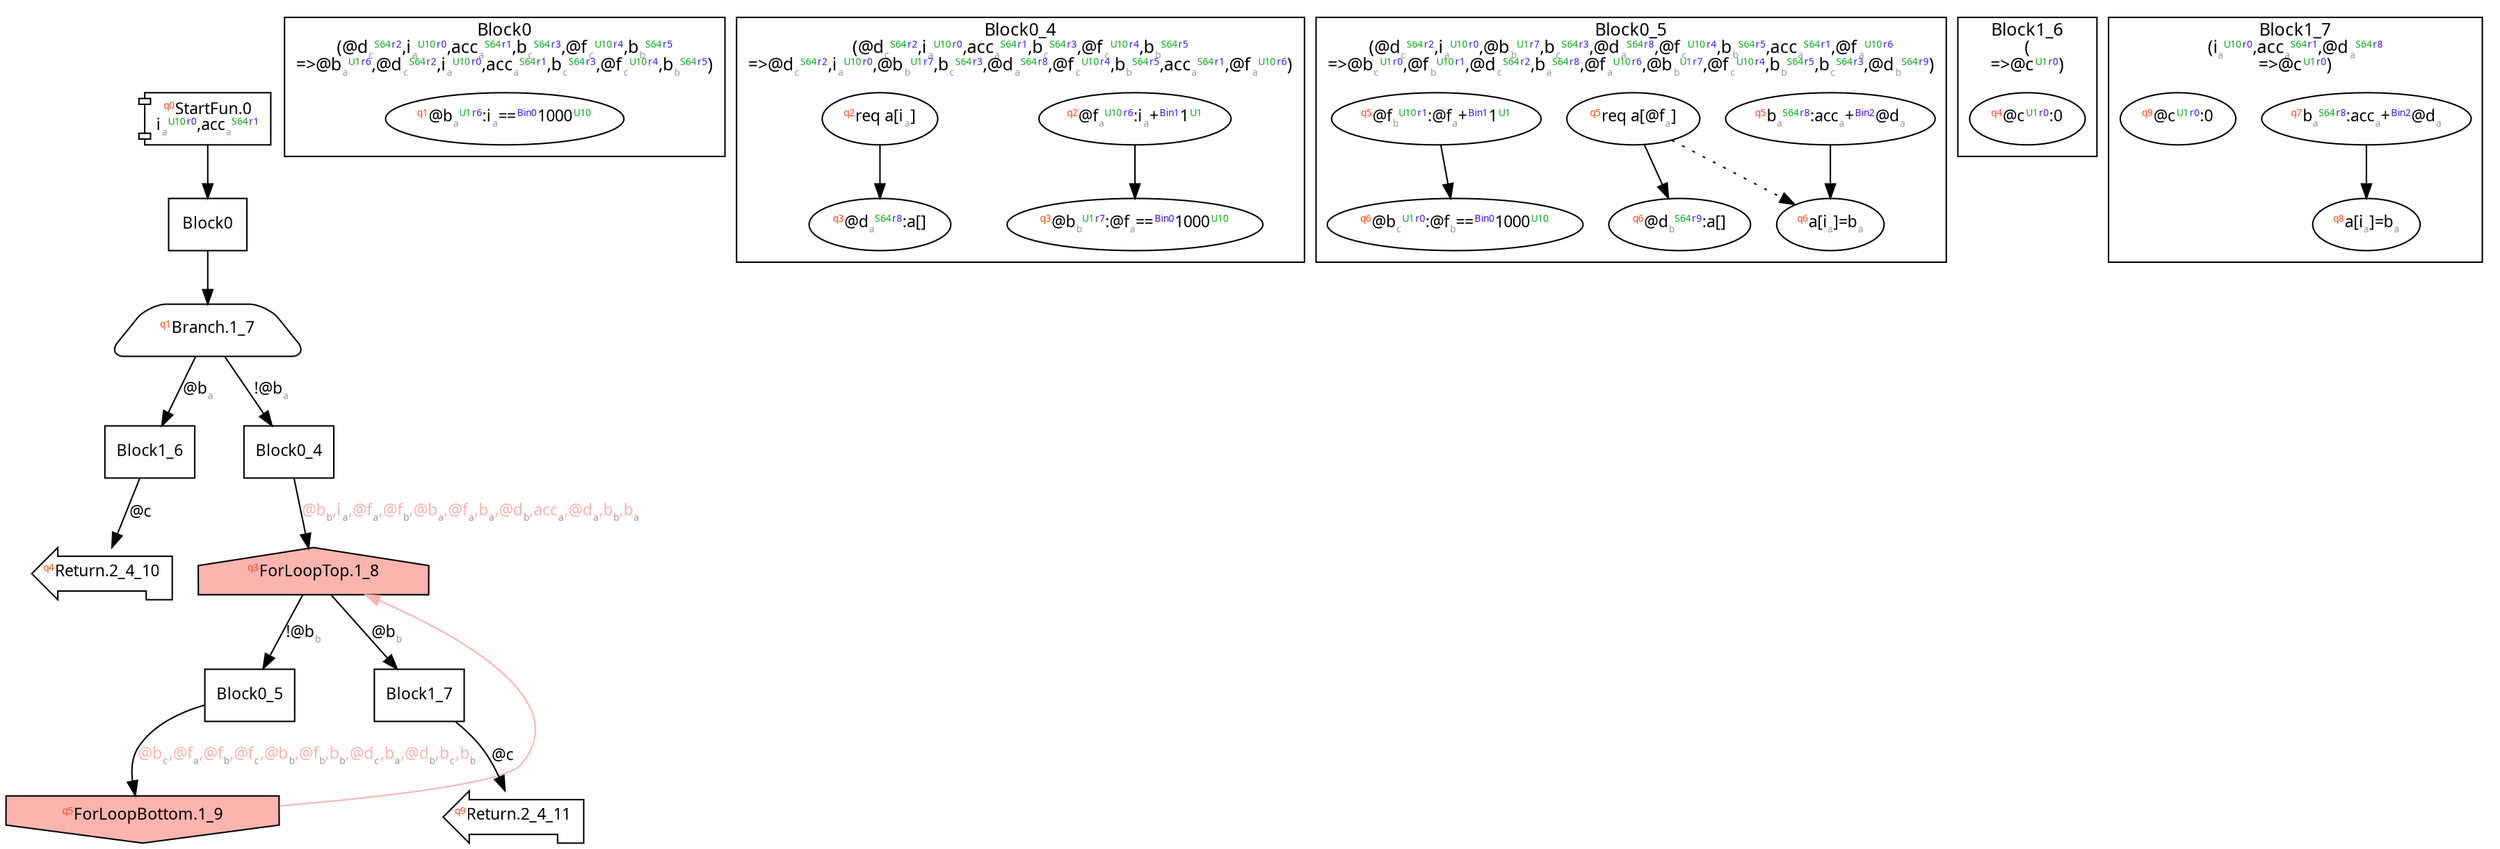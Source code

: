 digraph Program_ {
  graph [fontname = "Monaco", fontsize = 12, ranksep = 0.5];
  node [shape = box, fontname = "Monaco", fontsize = 11; colorscheme = pastel19];
  edge [fontname = "Monaco", fontsize = 11; colorscheme = pastel19];
  Jump0[label = <<font color="#ff4411" point-size="8"><sup>q0</sup></font>StartFun.0<br/>i<font color="#999999" point-size="8"><sub>a</sub></font><font color="#00aa11" point-size="8"><sup>U10</sup></font><font color="#3311ff" point-size="8"><sup>r0</sup></font>,acc<font color="#999999" point-size="8"><sub>a</sub></font><font color="#00aa11" point-size="8"><sup>S64</sup></font><font color="#3311ff" point-size="8"><sup>r1</sup></font>>; shape = component];
  Jump0 -> Block0;
  Jump1_7[
    label = <<font color="#ff4411" point-size="8"><sup>q1</sup></font>Branch.1_7>;
    shape = trapezium; style = rounded;
  ];
  Block0 -> Jump1_7;
  Jump1_7 -> Block1_6 [label=<@b<font color="#999999" point-size="8"><sub>a</sub></font>>];
  Jump1_7 -> Block0_4 [label=<!@b<font color="#999999" point-size="8"><sub>a</sub></font>>];
  Jump1_8[
    label = <<font color="#ff4411" point-size="8"><sup>q3</sup></font>ForLoopTop.1_8>;
    shape = house; style = filled;
    fillcolor = 1;
  ];
  Block0_4 -> Jump1_8 [label=<@b<font color="#999999" point-size="8"><sub>b</sub></font>,i<font color="#999999" point-size="8"><sub>a</sub></font>,@f<font color="#999999" point-size="8"><sub>a</sub></font>,@f<font color="#999999" point-size="8"><sub>b</sub></font>,@b<font color="#999999" point-size="8"><sub>a</sub></font>,@f<font color="#999999" point-size="8"><sub>a</sub></font>,b<font color="#999999" point-size="8"><sub>a</sub></font>,@d<font color="#999999" point-size="8"><sub>b</sub></font>,acc<font color="#999999" point-size="8"><sub>a</sub></font>,@d<font color="#999999" point-size="8"><sub>a</sub></font>,b<font color="#999999" point-size="8"><sub>b</sub></font>,b<font color="#999999" point-size="8"><sub>a</sub></font>>; fontcolor=1];
  Jump1_8 -> Block0_5 [label = <!@b<font color="#999999" point-size="8"><sub>b</sub></font>>];
  Jump1_9 -> Jump1_8 [constraint = false; color = 1];
  Jump1_8 -> Block1_7 [label = <@b<font color="#999999" point-size="8"><sub>b</sub></font>>];
  Jump1_9[
    label = <<font color="#ff4411" point-size="8"><sup>q5</sup></font>ForLoopBottom.1_9>
    shape = invhouse; style = filled;
    fillcolor = 1;
  ];
  Block0_5 -> Jump1_9 [label=<@b<font color="#999999" point-size="8"><sub>c</sub></font>,@f<font color="#999999" point-size="8"><sub>a</sub></font>,@f<font color="#999999" point-size="8"><sub>b</sub></font>,@f<font color="#999999" point-size="8"><sub>c</sub></font>,@b<font color="#999999" point-size="8"><sub>b</sub></font>,@f<font color="#999999" point-size="8"><sub>b</sub></font>,b<font color="#999999" point-size="8"><sub>b</sub></font>,@d<font color="#999999" point-size="8"><sub>c</sub></font>,b<font color="#999999" point-size="8"><sub>a</sub></font>,@d<font color="#999999" point-size="8"><sub>b</sub></font>,b<font color="#999999" point-size="8"><sub>c</sub></font>,b<font color="#999999" point-size="8"><sub>b</sub></font>>; fontcolor=1];
  Jump2_4_10[label = <<font color="#ff4411" point-size="8"><sup>q4</sup></font>Return.2_4_10>; shape = lpromoter];
  Block1_6 -> Jump2_4_10 [label=<@c>];
  Jump2_4_11[label = <<font color="#ff4411" point-size="8"><sup>q9</sup></font>Return.2_4_11>; shape = lpromoter];
  Block1_7 -> Jump2_4_11 [label=<@c>];
  Block0 [label = "Block0"];
  Block0_4 [label = "Block0_4"];
  Block0_5 [label = "Block0_5"];
  Block1_6 [label = "Block1_6"];
  Block1_7 [label = "Block1_7"];
  subgraph cluster_dfg_Block0 {
    node [shape = oval];
    label = <Block0<br/>(@d<font color="#999999" point-size="8"><sub>c</sub></font><font color="#00aa11" point-size="8"><sup>S64</sup></font><font color="#3311ff" point-size="8"><sup>r2</sup></font>,i<font color="#999999" point-size="8"><sub>a</sub></font><font color="#00aa11" point-size="8"><sup>U10</sup></font><font color="#3311ff" point-size="8"><sup>r0</sup></font>,acc<font color="#999999" point-size="8"><sub>a</sub></font><font color="#00aa11" point-size="8"><sup>S64</sup></font><font color="#3311ff" point-size="8"><sup>r1</sup></font>,b<font color="#999999" point-size="8"><sub>c</sub></font><font color="#00aa11" point-size="8"><sup>S64</sup></font><font color="#3311ff" point-size="8"><sup>r3</sup></font>,@f<font color="#999999" point-size="8"><sub>c</sub></font><font color="#00aa11" point-size="8"><sup>U10</sup></font><font color="#3311ff" point-size="8"><sup>r4</sup></font>,b<font color="#999999" point-size="8"><sub>b</sub></font><font color="#00aa11" point-size="8"><sup>S64</sup></font><font color="#3311ff" point-size="8"><sup>r5</sup></font><br/>=&gt;@b<font color="#999999" point-size="8"><sub>a</sub></font><font color="#00aa11" point-size="8"><sup>U1</sup></font><font color="#3311ff" point-size="8"><sup>r6</sup></font>,@d<font color="#999999" point-size="8"><sub>c</sub></font><font color="#00aa11" point-size="8"><sup>S64</sup></font><font color="#3311ff" point-size="8"><sup>r2</sup></font>,i<font color="#999999" point-size="8"><sub>a</sub></font><font color="#00aa11" point-size="8"><sup>U10</sup></font><font color="#3311ff" point-size="8"><sup>r0</sup></font>,acc<font color="#999999" point-size="8"><sub>a</sub></font><font color="#00aa11" point-size="8"><sup>S64</sup></font><font color="#3311ff" point-size="8"><sup>r1</sup></font>,b<font color="#999999" point-size="8"><sub>c</sub></font><font color="#00aa11" point-size="8"><sup>S64</sup></font><font color="#3311ff" point-size="8"><sup>r3</sup></font>,@f<font color="#999999" point-size="8"><sub>c</sub></font><font color="#00aa11" point-size="8"><sup>U10</sup></font><font color="#3311ff" point-size="8"><sup>r4</sup></font>,b<font color="#999999" point-size="8"><sub>b</sub></font><font color="#00aa11" point-size="8"><sup>S64</sup></font><font color="#3311ff" point-size="8"><sup>r5</sup></font>)>;
    10 [label=<<font color="#ff4411" point-size="8"><sup>q1</sup></font>@b<font color="#999999" point-size="8"><sub>a</sub></font><font color="#00aa11" point-size="8"><sup>U1</sup></font><font color="#3311ff" point-size="8"><sup>r6</sup></font>:i<font color="#999999" point-size="8"><sub>a</sub></font>==<font color="#3311ff" point-size="8"><sup>Bin0</sup></font>1000<font color="#00aa11" point-size="8"><sup>U10</sup></font>>];
  }
  subgraph cluster_dfg_Block0_4 {
    node [shape = oval];
    label = <Block0_4<br/>(@d<font color="#999999" point-size="8"><sub>c</sub></font><font color="#00aa11" point-size="8"><sup>S64</sup></font><font color="#3311ff" point-size="8"><sup>r2</sup></font>,i<font color="#999999" point-size="8"><sub>a</sub></font><font color="#00aa11" point-size="8"><sup>U10</sup></font><font color="#3311ff" point-size="8"><sup>r0</sup></font>,acc<font color="#999999" point-size="8"><sub>a</sub></font><font color="#00aa11" point-size="8"><sup>S64</sup></font><font color="#3311ff" point-size="8"><sup>r1</sup></font>,b<font color="#999999" point-size="8"><sub>c</sub></font><font color="#00aa11" point-size="8"><sup>S64</sup></font><font color="#3311ff" point-size="8"><sup>r3</sup></font>,@f<font color="#999999" point-size="8"><sub>c</sub></font><font color="#00aa11" point-size="8"><sup>U10</sup></font><font color="#3311ff" point-size="8"><sup>r4</sup></font>,b<font color="#999999" point-size="8"><sub>b</sub></font><font color="#00aa11" point-size="8"><sup>S64</sup></font><font color="#3311ff" point-size="8"><sup>r5</sup></font><br/>=&gt;@d<font color="#999999" point-size="8"><sub>c</sub></font><font color="#00aa11" point-size="8"><sup>S64</sup></font><font color="#3311ff" point-size="8"><sup>r2</sup></font>,i<font color="#999999" point-size="8"><sub>a</sub></font><font color="#00aa11" point-size="8"><sup>U10</sup></font><font color="#3311ff" point-size="8"><sup>r0</sup></font>,@b<font color="#999999" point-size="8"><sub>b</sub></font><font color="#00aa11" point-size="8"><sup>U1</sup></font><font color="#3311ff" point-size="8"><sup>r7</sup></font>,b<font color="#999999" point-size="8"><sub>c</sub></font><font color="#00aa11" point-size="8"><sup>S64</sup></font><font color="#3311ff" point-size="8"><sup>r3</sup></font>,@d<font color="#999999" point-size="8"><sub>a</sub></font><font color="#00aa11" point-size="8"><sup>S64</sup></font><font color="#3311ff" point-size="8"><sup>r8</sup></font>,@f<font color="#999999" point-size="8"><sub>c</sub></font><font color="#00aa11" point-size="8"><sup>U10</sup></font><font color="#3311ff" point-size="8"><sup>r4</sup></font>,b<font color="#999999" point-size="8"><sub>b</sub></font><font color="#00aa11" point-size="8"><sup>S64</sup></font><font color="#3311ff" point-size="8"><sup>r5</sup></font>,acc<font color="#999999" point-size="8"><sub>a</sub></font><font color="#00aa11" point-size="8"><sup>S64</sup></font><font color="#3311ff" point-size="8"><sup>r1</sup></font>,@f<font color="#999999" point-size="8"><sub>a</sub></font><font color="#00aa11" point-size="8"><sup>U10</sup></font><font color="#3311ff" point-size="8"><sup>r6</sup></font>)>;
    11 [label=<<font color="#ff4411" point-size="8"><sup>q2</sup></font>@f<font color="#999999" point-size="8"><sub>a</sub></font><font color="#00aa11" point-size="8"><sup>U10</sup></font><font color="#3311ff" point-size="8"><sup>r6</sup></font>:i<font color="#999999" point-size="8"><sub>a</sub></font>+<font color="#3311ff" point-size="8"><sup>Bin1</sup></font>1<font color="#00aa11" point-size="8"><sup>U1</sup></font>>];
    12 [label=<<font color="#ff4411" point-size="8"><sup>q2</sup></font>req a[i<font color="#999999" point-size="8"><sub>a</sub></font>&#93;>];
    13 [label=<<font color="#ff4411" point-size="8"><sup>q3</sup></font>@d<font color="#999999" point-size="8"><sub>a</sub></font><font color="#00aa11" point-size="8"><sup>S64</sup></font><font color="#3311ff" point-size="8"><sup>r8</sup></font>:a[&#93;>];
    15 [label=<<font color="#ff4411" point-size="8"><sup>q3</sup></font>@b<font color="#999999" point-size="8"><sub>b</sub></font><font color="#00aa11" point-size="8"><sup>U1</sup></font><font color="#3311ff" point-size="8"><sup>r7</sup></font>:@f<font color="#999999" point-size="8"><sub>a</sub></font>==<font color="#3311ff" point-size="8"><sup>Bin0</sup></font>1000<font color="#00aa11" point-size="8"><sup>U10</sup></font>>];
    11 -> 15;
    12 -> 13 [style = solid];
  }
  subgraph cluster_dfg_Block0_5 {
    node [shape = oval];
    label = <Block0_5<br/>(@d<font color="#999999" point-size="8"><sub>c</sub></font><font color="#00aa11" point-size="8"><sup>S64</sup></font><font color="#3311ff" point-size="8"><sup>r2</sup></font>,i<font color="#999999" point-size="8"><sub>a</sub></font><font color="#00aa11" point-size="8"><sup>U10</sup></font><font color="#3311ff" point-size="8"><sup>r0</sup></font>,@b<font color="#999999" point-size="8"><sub>b</sub></font><font color="#00aa11" point-size="8"><sup>U1</sup></font><font color="#3311ff" point-size="8"><sup>r7</sup></font>,b<font color="#999999" point-size="8"><sub>c</sub></font><font color="#00aa11" point-size="8"><sup>S64</sup></font><font color="#3311ff" point-size="8"><sup>r3</sup></font>,@d<font color="#999999" point-size="8"><sub>a</sub></font><font color="#00aa11" point-size="8"><sup>S64</sup></font><font color="#3311ff" point-size="8"><sup>r8</sup></font>,@f<font color="#999999" point-size="8"><sub>c</sub></font><font color="#00aa11" point-size="8"><sup>U10</sup></font><font color="#3311ff" point-size="8"><sup>r4</sup></font>,b<font color="#999999" point-size="8"><sub>b</sub></font><font color="#00aa11" point-size="8"><sup>S64</sup></font><font color="#3311ff" point-size="8"><sup>r5</sup></font>,acc<font color="#999999" point-size="8"><sub>a</sub></font><font color="#00aa11" point-size="8"><sup>S64</sup></font><font color="#3311ff" point-size="8"><sup>r1</sup></font>,@f<font color="#999999" point-size="8"><sub>a</sub></font><font color="#00aa11" point-size="8"><sup>U10</sup></font><font color="#3311ff" point-size="8"><sup>r6</sup></font><br/>=&gt;@b<font color="#999999" point-size="8"><sub>c</sub></font><font color="#00aa11" point-size="8"><sup>U1</sup></font><font color="#3311ff" point-size="8"><sup>r0</sup></font>,@f<font color="#999999" point-size="8"><sub>b</sub></font><font color="#00aa11" point-size="8"><sup>U10</sup></font><font color="#3311ff" point-size="8"><sup>r1</sup></font>,@d<font color="#999999" point-size="8"><sub>c</sub></font><font color="#00aa11" point-size="8"><sup>S64</sup></font><font color="#3311ff" point-size="8"><sup>r2</sup></font>,b<font color="#999999" point-size="8"><sub>a</sub></font><font color="#00aa11" point-size="8"><sup>S64</sup></font><font color="#3311ff" point-size="8"><sup>r8</sup></font>,@f<font color="#999999" point-size="8"><sub>a</sub></font><font color="#00aa11" point-size="8"><sup>U10</sup></font><font color="#3311ff" point-size="8"><sup>r6</sup></font>,@b<font color="#999999" point-size="8"><sub>b</sub></font><font color="#00aa11" point-size="8"><sup>U1</sup></font><font color="#3311ff" point-size="8"><sup>r7</sup></font>,@f<font color="#999999" point-size="8"><sub>c</sub></font><font color="#00aa11" point-size="8"><sup>U10</sup></font><font color="#3311ff" point-size="8"><sup>r4</sup></font>,b<font color="#999999" point-size="8"><sub>b</sub></font><font color="#00aa11" point-size="8"><sup>S64</sup></font><font color="#3311ff" point-size="8"><sup>r5</sup></font>,b<font color="#999999" point-size="8"><sub>c</sub></font><font color="#00aa11" point-size="8"><sup>S64</sup></font><font color="#3311ff" point-size="8"><sup>r3</sup></font>,@d<font color="#999999" point-size="8"><sub>b</sub></font><font color="#00aa11" point-size="8"><sup>S64</sup></font><font color="#3311ff" point-size="8"><sup>r9</sup></font>)>;
    20 [label=<<font color="#ff4411" point-size="8"><sup>q6</sup></font>@d<font color="#999999" point-size="8"><sub>b</sub></font><font color="#00aa11" point-size="8"><sup>S64</sup></font><font color="#3311ff" point-size="8"><sup>r9</sup></font>:a[&#93;>];
    21 [label=<<font color="#ff4411" point-size="8"><sup>q6</sup></font>a[i<font color="#999999" point-size="8"><sub>a</sub></font>&#93;=b<font color="#999999" point-size="8"><sub>a</sub></font>>];
    17 [label=<<font color="#ff4411" point-size="8"><sup>q5</sup></font>b<font color="#999999" point-size="8"><sub>a</sub></font><font color="#00aa11" point-size="8"><sup>S64</sup></font><font color="#3311ff" point-size="8"><sup>r8</sup></font>:acc<font color="#999999" point-size="8"><sub>a</sub></font>+<font color="#3311ff" point-size="8"><sup>Bin2</sup></font>@d<font color="#999999" point-size="8"><sub>a</sub></font>>];
    18 [label=<<font color="#ff4411" point-size="8"><sup>q5</sup></font>@f<font color="#999999" point-size="8"><sub>b</sub></font><font color="#00aa11" point-size="8"><sup>U10</sup></font><font color="#3311ff" point-size="8"><sup>r1</sup></font>:@f<font color="#999999" point-size="8"><sub>a</sub></font>+<font color="#3311ff" point-size="8"><sup>Bin1</sup></font>1<font color="#00aa11" point-size="8"><sup>U1</sup></font>>];
    23 [label=<<font color="#ff4411" point-size="8"><sup>q6</sup></font>@b<font color="#999999" point-size="8"><sub>c</sub></font><font color="#00aa11" point-size="8"><sup>U1</sup></font><font color="#3311ff" point-size="8"><sup>r0</sup></font>:@f<font color="#999999" point-size="8"><sub>b</sub></font>==<font color="#3311ff" point-size="8"><sup>Bin0</sup></font>1000<font color="#00aa11" point-size="8"><sup>U10</sup></font>>];
    19 [label=<<font color="#ff4411" point-size="8"><sup>q5</sup></font>req a[@f<font color="#999999" point-size="8"><sub>a</sub></font>&#93;>];
    17 -> 21;
    18 -> 23;
    19 -> 20 [style = solid];
    19 -> 21 [style = dotted];
  }
  subgraph cluster_dfg_Block1_6 {
    node [shape = oval];
    label = <Block1_6<br/>(<br/>=&gt;@c<font color="#00aa11" point-size="8"><sup>U1</sup></font><font color="#3311ff" point-size="8"><sup>r0</sup></font>)>;
    16 [label=<<font color="#ff4411" point-size="8"><sup>q4</sup></font>@c<font color="#00aa11" point-size="8"><sup>U1</sup></font><font color="#3311ff" point-size="8"><sup>r0</sup></font>:0>];
  }
  subgraph cluster_dfg_Block1_7 {
    node [shape = oval];
    label = <Block1_7<br/>(i<font color="#999999" point-size="8"><sub>a</sub></font><font color="#00aa11" point-size="8"><sup>U10</sup></font><font color="#3311ff" point-size="8"><sup>r0</sup></font>,acc<font color="#999999" point-size="8"><sub>a</sub></font><font color="#00aa11" point-size="8"><sup>S64</sup></font><font color="#3311ff" point-size="8"><sup>r1</sup></font>,@d<font color="#999999" point-size="8"><sub>a</sub></font><font color="#00aa11" point-size="8"><sup>S64</sup></font><font color="#3311ff" point-size="8"><sup>r8</sup></font><br/>=&gt;@c<font color="#00aa11" point-size="8"><sup>U1</sup></font><font color="#3311ff" point-size="8"><sup>r0</sup></font>)>;
    24 [label=<<font color="#ff4411" point-size="8"><sup>q7</sup></font>b<font color="#999999" point-size="8"><sub>a</sub></font><font color="#00aa11" point-size="8"><sup>S64</sup></font><font color="#3311ff" point-size="8"><sup>r8</sup></font>:acc<font color="#999999" point-size="8"><sub>a</sub></font>+<font color="#3311ff" point-size="8"><sup>Bin2</sup></font>@d<font color="#999999" point-size="8"><sub>a</sub></font>>];
    25 [label=<<font color="#ff4411" point-size="8"><sup>q8</sup></font>a[i<font color="#999999" point-size="8"><sub>a</sub></font>&#93;=b<font color="#999999" point-size="8"><sub>a</sub></font>>];
    26 [label=<<font color="#ff4411" point-size="8"><sup>q9</sup></font>@c<font color="#00aa11" point-size="8"><sup>U1</sup></font><font color="#3311ff" point-size="8"><sup>r0</sup></font>:0>];
    24 -> 25;
  }
}
